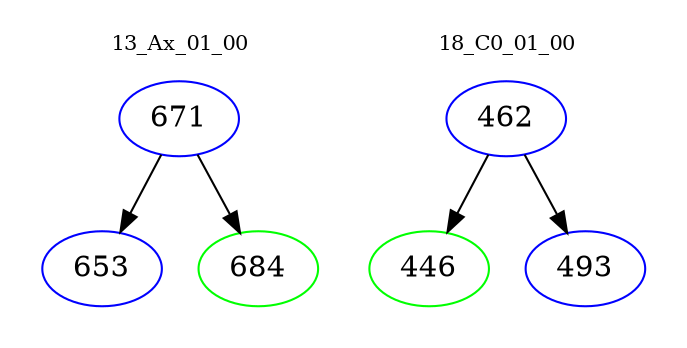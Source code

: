 digraph{
subgraph cluster_0 {
color = white
label = "13_Ax_01_00";
fontsize=10;
T0_671 [label="671", color="blue"]
T0_671 -> T0_653 [color="black"]
T0_653 [label="653", color="blue"]
T0_671 -> T0_684 [color="black"]
T0_684 [label="684", color="green"]
}
subgraph cluster_1 {
color = white
label = "18_C0_01_00";
fontsize=10;
T1_462 [label="462", color="blue"]
T1_462 -> T1_446 [color="black"]
T1_446 [label="446", color="green"]
T1_462 -> T1_493 [color="black"]
T1_493 [label="493", color="blue"]
}
}
